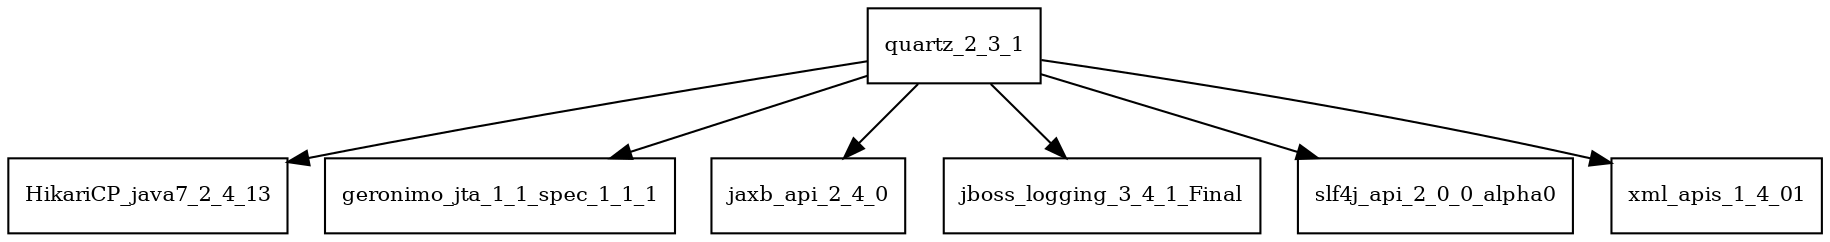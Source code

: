 digraph quartz_2_3_1_dependencies {
  node [shape = box, fontsize=10.0];
  quartz_2_3_1 -> HikariCP_java7_2_4_13;
  quartz_2_3_1 -> geronimo_jta_1_1_spec_1_1_1;
  quartz_2_3_1 -> jaxb_api_2_4_0;
  quartz_2_3_1 -> jboss_logging_3_4_1_Final;
  quartz_2_3_1 -> slf4j_api_2_0_0_alpha0;
  quartz_2_3_1 -> xml_apis_1_4_01;
}
